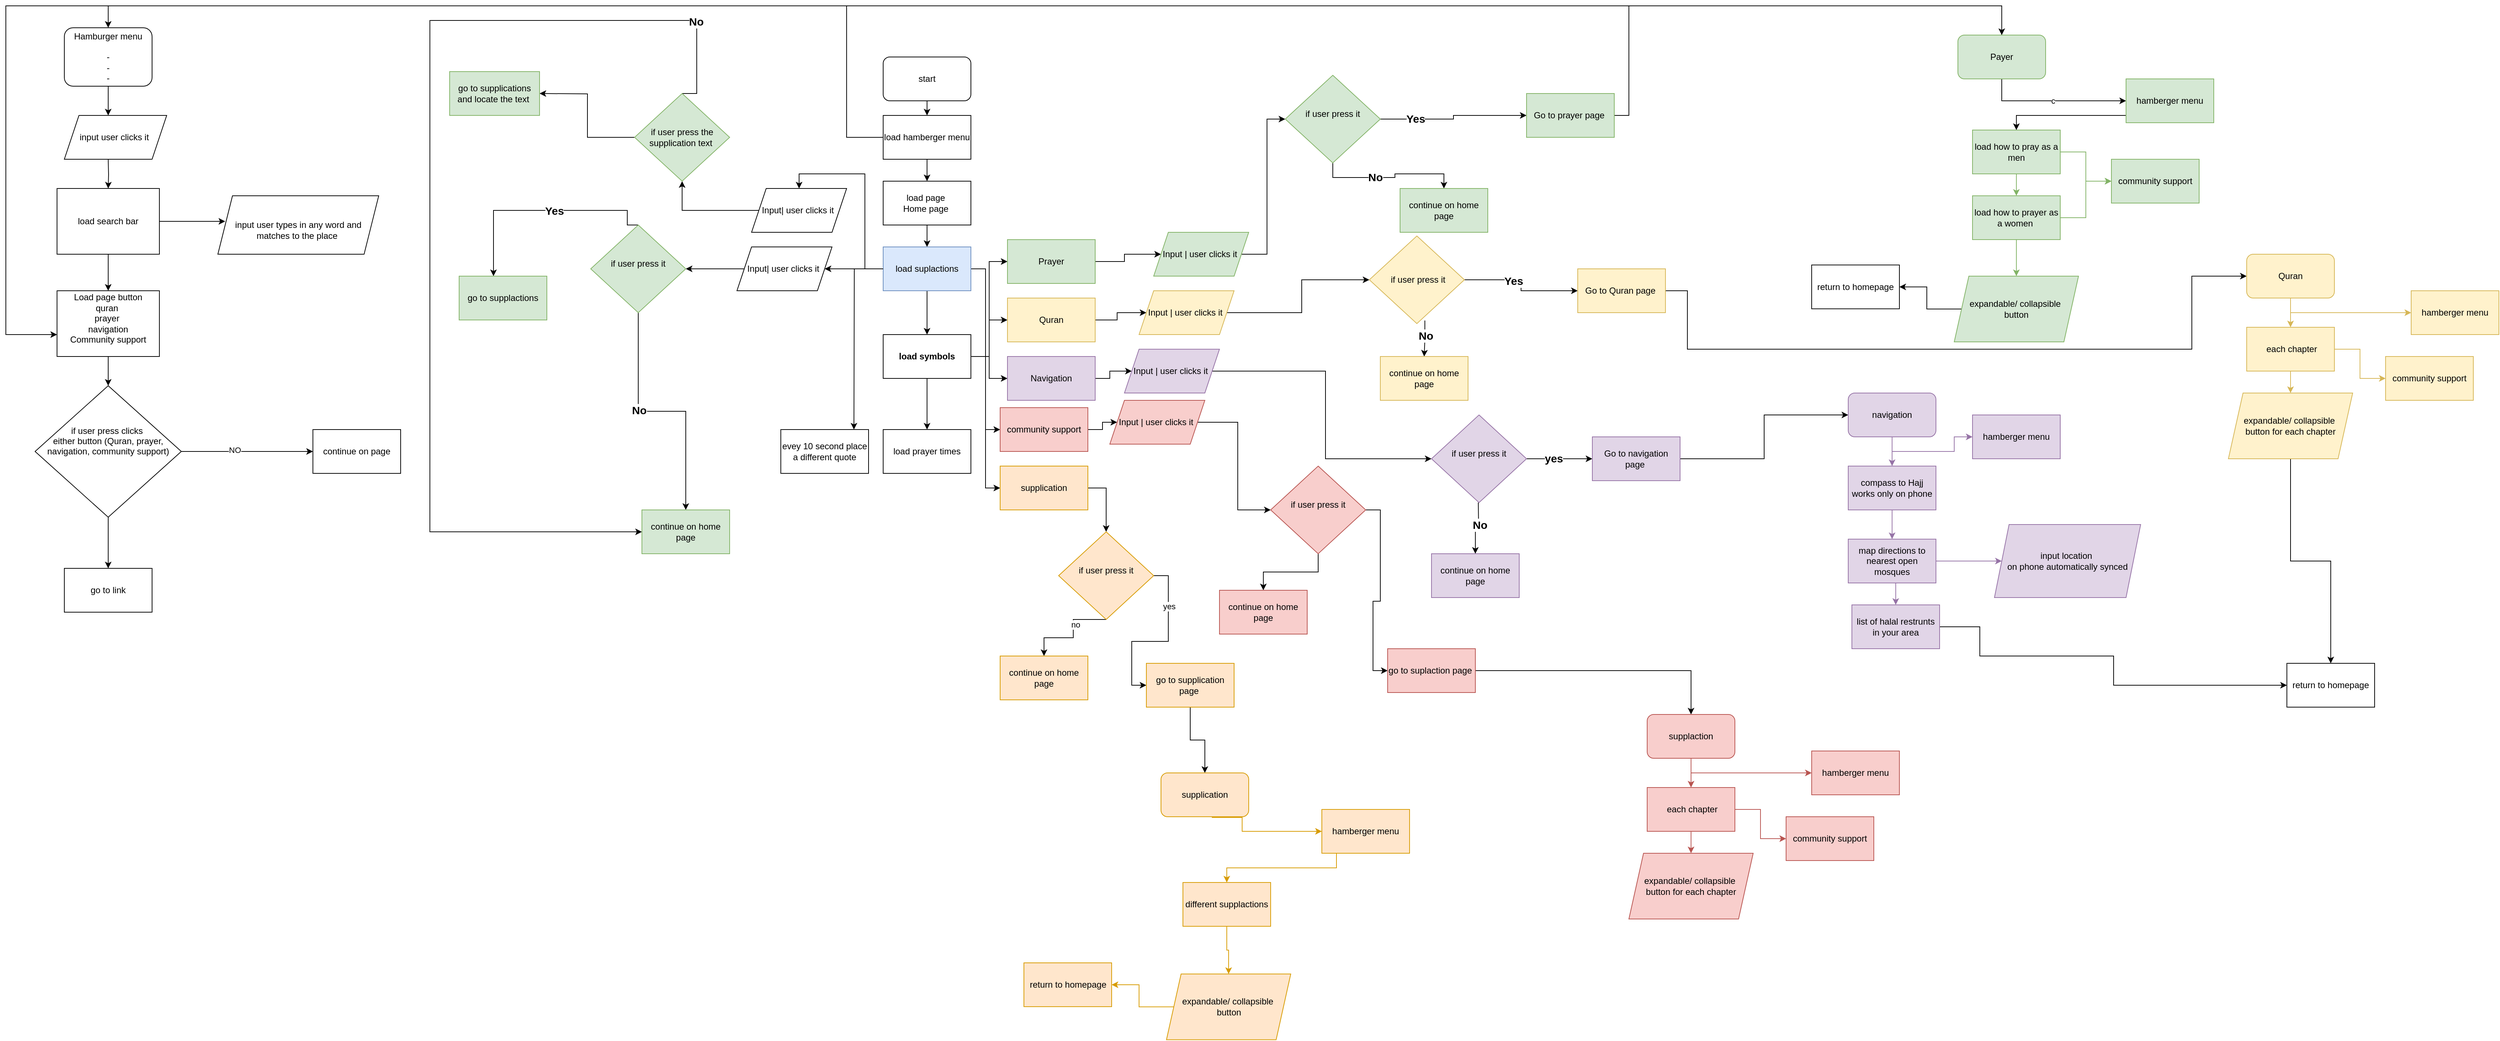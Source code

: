 <mxfile version="28.1.2">
  <diagram name="Page-1" id="A1qNJcuQF30aekI6NXvr">
    <mxGraphModel dx="3691" dy="1261" grid="1" gridSize="10" guides="1" tooltips="1" connect="1" arrows="1" fold="1" page="1" pageScale="1" pageWidth="827" pageHeight="1169" math="0" shadow="0">
      <root>
        <mxCell id="0" />
        <mxCell id="1" parent="0" />
        <mxCell id="vHJ3tWWmnVuHQfl44jRE-1" style="edgeStyle=orthogonalEdgeStyle;rounded=0;orthogonalLoop=1;jettySize=auto;html=1;exitX=0.5;exitY=1;exitDx=0;exitDy=0;entryX=0.5;entryY=0;entryDx=0;entryDy=0;" edge="1" parent="1" source="vHJ3tWWmnVuHQfl44jRE-2" target="vHJ3tWWmnVuHQfl44jRE-17">
          <mxGeometry relative="1" as="geometry" />
        </mxCell>
        <mxCell id="vHJ3tWWmnVuHQfl44jRE-2" value="start" style="rounded=1;whiteSpace=wrap;html=1;" vertex="1" parent="1">
          <mxGeometry x="120" y="120" width="120" height="60" as="geometry" />
        </mxCell>
        <mxCell id="vHJ3tWWmnVuHQfl44jRE-3" style="edgeStyle=orthogonalEdgeStyle;rounded=0;orthogonalLoop=1;jettySize=auto;html=1;exitX=0.5;exitY=1;exitDx=0;exitDy=0;" edge="1" parent="1" source="vHJ3tWWmnVuHQfl44jRE-4" target="vHJ3tWWmnVuHQfl44jRE-7">
          <mxGeometry relative="1" as="geometry">
            <mxPoint x="180" y="410" as="targetPoint" />
          </mxGeometry>
        </mxCell>
        <mxCell id="vHJ3tWWmnVuHQfl44jRE-4" value="load page&amp;nbsp;&lt;div&gt;Home page&amp;nbsp;&lt;/div&gt;" style="rounded=0;whiteSpace=wrap;html=1;" vertex="1" parent="1">
          <mxGeometry x="120" y="290" width="120" height="60" as="geometry" />
        </mxCell>
        <mxCell id="vHJ3tWWmnVuHQfl44jRE-5" style="edgeStyle=orthogonalEdgeStyle;rounded=0;orthogonalLoop=1;jettySize=auto;html=1;exitX=0.5;exitY=1;exitDx=0;exitDy=0;entryX=0.5;entryY=0;entryDx=0;entryDy=0;" edge="1" parent="1" source="vHJ3tWWmnVuHQfl44jRE-7" target="vHJ3tWWmnVuHQfl44jRE-13">
          <mxGeometry relative="1" as="geometry" />
        </mxCell>
        <mxCell id="vHJ3tWWmnVuHQfl44jRE-6" style="edgeStyle=orthogonalEdgeStyle;rounded=0;orthogonalLoop=1;jettySize=auto;html=1;exitX=0;exitY=0.5;exitDx=0;exitDy=0;entryX=0.5;entryY=0;entryDx=0;entryDy=0;" edge="1" parent="1" source="vHJ3tWWmnVuHQfl44jRE-7" target="vHJ3tWWmnVuHQfl44jRE-71">
          <mxGeometry relative="1" as="geometry" />
        </mxCell>
        <mxCell id="vHJ3tWWmnVuHQfl44jRE-158" style="edgeStyle=orthogonalEdgeStyle;rounded=0;orthogonalLoop=1;jettySize=auto;html=1;exitX=1;exitY=0.5;exitDx=0;exitDy=0;entryX=0;entryY=0.5;entryDx=0;entryDy=0;" edge="1" parent="1" source="vHJ3tWWmnVuHQfl44jRE-7" target="vHJ3tWWmnVuHQfl44jRE-126">
          <mxGeometry relative="1" as="geometry" />
        </mxCell>
        <mxCell id="vHJ3tWWmnVuHQfl44jRE-159" style="edgeStyle=orthogonalEdgeStyle;rounded=0;orthogonalLoop=1;jettySize=auto;html=1;exitX=0;exitY=0.5;exitDx=0;exitDy=0;" edge="1" parent="1" source="vHJ3tWWmnVuHQfl44jRE-7">
          <mxGeometry relative="1" as="geometry">
            <mxPoint x="80" y="630.0" as="targetPoint" />
          </mxGeometry>
        </mxCell>
        <mxCell id="vHJ3tWWmnVuHQfl44jRE-7" value="load suplactions" style="rounded=0;whiteSpace=wrap;html=1;fillColor=#dae8fc;strokeColor=#6c8ebf;" vertex="1" parent="1">
          <mxGeometry x="120" y="380" width="120" height="60" as="geometry" />
        </mxCell>
        <mxCell id="vHJ3tWWmnVuHQfl44jRE-8" style="edgeStyle=orthogonalEdgeStyle;rounded=0;orthogonalLoop=1;jettySize=auto;html=1;exitX=0.5;exitY=1;exitDx=0;exitDy=0;" edge="1" parent="1" source="vHJ3tWWmnVuHQfl44jRE-13" target="vHJ3tWWmnVuHQfl44jRE-14">
          <mxGeometry relative="1" as="geometry" />
        </mxCell>
        <mxCell id="vHJ3tWWmnVuHQfl44jRE-9" style="edgeStyle=orthogonalEdgeStyle;rounded=0;orthogonalLoop=1;jettySize=auto;html=1;exitX=1;exitY=0.5;exitDx=0;exitDy=0;entryX=0;entryY=0.5;entryDx=0;entryDy=0;" edge="1" parent="1" source="vHJ3tWWmnVuHQfl44jRE-13" target="vHJ3tWWmnVuHQfl44jRE-19">
          <mxGeometry relative="1" as="geometry" />
        </mxCell>
        <mxCell id="vHJ3tWWmnVuHQfl44jRE-10" style="edgeStyle=orthogonalEdgeStyle;rounded=0;orthogonalLoop=1;jettySize=auto;html=1;exitX=1;exitY=0.5;exitDx=0;exitDy=0;entryX=0;entryY=0.5;entryDx=0;entryDy=0;" edge="1" parent="1" source="vHJ3tWWmnVuHQfl44jRE-13" target="vHJ3tWWmnVuHQfl44jRE-21">
          <mxGeometry relative="1" as="geometry" />
        </mxCell>
        <mxCell id="vHJ3tWWmnVuHQfl44jRE-11" style="edgeStyle=orthogonalEdgeStyle;rounded=0;orthogonalLoop=1;jettySize=auto;html=1;exitX=1;exitY=0.5;exitDx=0;exitDy=0;" edge="1" parent="1" source="vHJ3tWWmnVuHQfl44jRE-13" target="vHJ3tWWmnVuHQfl44jRE-23">
          <mxGeometry relative="1" as="geometry" />
        </mxCell>
        <mxCell id="vHJ3tWWmnVuHQfl44jRE-12" style="edgeStyle=orthogonalEdgeStyle;rounded=0;orthogonalLoop=1;jettySize=auto;html=1;exitX=1;exitY=0.5;exitDx=0;exitDy=0;entryX=0;entryY=0.5;entryDx=0;entryDy=0;" edge="1" parent="1" source="vHJ3tWWmnVuHQfl44jRE-13" target="vHJ3tWWmnVuHQfl44jRE-25">
          <mxGeometry relative="1" as="geometry" />
        </mxCell>
        <mxCell id="vHJ3tWWmnVuHQfl44jRE-13" value="load symbols" style="rounded=0;whiteSpace=wrap;html=1;fontStyle=1" vertex="1" parent="1">
          <mxGeometry x="120" y="500" width="120" height="60" as="geometry" />
        </mxCell>
        <mxCell id="vHJ3tWWmnVuHQfl44jRE-14" value="load prayer times" style="rounded=0;whiteSpace=wrap;html=1;" vertex="1" parent="1">
          <mxGeometry x="120" y="630" width="120" height="60" as="geometry" />
        </mxCell>
        <mxCell id="vHJ3tWWmnVuHQfl44jRE-15" style="edgeStyle=orthogonalEdgeStyle;rounded=0;orthogonalLoop=1;jettySize=auto;html=1;exitX=0.5;exitY=1;exitDx=0;exitDy=0;entryX=0.5;entryY=0;entryDx=0;entryDy=0;" edge="1" parent="1" source="vHJ3tWWmnVuHQfl44jRE-17" target="vHJ3tWWmnVuHQfl44jRE-4">
          <mxGeometry relative="1" as="geometry" />
        </mxCell>
        <mxCell id="vHJ3tWWmnVuHQfl44jRE-16" style="edgeStyle=orthogonalEdgeStyle;rounded=0;orthogonalLoop=1;jettySize=auto;html=1;exitX=0;exitY=0.5;exitDx=0;exitDy=0;entryX=0.5;entryY=0;entryDx=0;entryDy=0;" edge="1" parent="1" source="vHJ3tWWmnVuHQfl44jRE-17" target="vHJ3tWWmnVuHQfl44jRE-86">
          <mxGeometry relative="1" as="geometry">
            <Array as="points">
              <mxPoint x="70" y="230" />
              <mxPoint x="70" y="50" />
              <mxPoint x="-940" y="50" />
            </Array>
          </mxGeometry>
        </mxCell>
        <mxCell id="vHJ3tWWmnVuHQfl44jRE-17" value="load hamberger menu" style="rounded=0;whiteSpace=wrap;html=1;" vertex="1" parent="1">
          <mxGeometry x="120" y="200" width="120" height="60" as="geometry" />
        </mxCell>
        <mxCell id="vHJ3tWWmnVuHQfl44jRE-18" style="edgeStyle=orthogonalEdgeStyle;rounded=0;orthogonalLoop=1;jettySize=auto;html=1;exitX=1;exitY=0.5;exitDx=0;exitDy=0;entryX=0;entryY=0.5;entryDx=0;entryDy=0;" edge="1" parent="1" source="vHJ3tWWmnVuHQfl44jRE-19" target="vHJ3tWWmnVuHQfl44jRE-27">
          <mxGeometry relative="1" as="geometry" />
        </mxCell>
        <mxCell id="vHJ3tWWmnVuHQfl44jRE-19" value="Prayer" style="rounded=0;whiteSpace=wrap;html=1;fillColor=#d5e8d4;strokeColor=#82b366;" vertex="1" parent="1">
          <mxGeometry x="290" y="370" width="120" height="60" as="geometry" />
        </mxCell>
        <mxCell id="vHJ3tWWmnVuHQfl44jRE-20" style="edgeStyle=orthogonalEdgeStyle;rounded=0;orthogonalLoop=1;jettySize=auto;html=1;exitX=1;exitY=0.5;exitDx=0;exitDy=0;" edge="1" parent="1" source="vHJ3tWWmnVuHQfl44jRE-21" target="vHJ3tWWmnVuHQfl44jRE-29">
          <mxGeometry relative="1" as="geometry" />
        </mxCell>
        <mxCell id="vHJ3tWWmnVuHQfl44jRE-21" value="Quran" style="rounded=0;whiteSpace=wrap;html=1;fillColor=#fff2cc;strokeColor=#d6b656;" vertex="1" parent="1">
          <mxGeometry x="290" y="450" width="120" height="60" as="geometry" />
        </mxCell>
        <mxCell id="vHJ3tWWmnVuHQfl44jRE-22" style="edgeStyle=orthogonalEdgeStyle;rounded=0;orthogonalLoop=1;jettySize=auto;html=1;exitX=1;exitY=0.5;exitDx=0;exitDy=0;entryX=0;entryY=0.5;entryDx=0;entryDy=0;" edge="1" parent="1" source="vHJ3tWWmnVuHQfl44jRE-23" target="vHJ3tWWmnVuHQfl44jRE-31">
          <mxGeometry relative="1" as="geometry" />
        </mxCell>
        <mxCell id="vHJ3tWWmnVuHQfl44jRE-23" value="Navigation" style="rounded=0;whiteSpace=wrap;html=1;fillColor=#e1d5e7;strokeColor=#9673a6;" vertex="1" parent="1">
          <mxGeometry x="290" y="530" width="120" height="60" as="geometry" />
        </mxCell>
        <mxCell id="vHJ3tWWmnVuHQfl44jRE-24" style="edgeStyle=orthogonalEdgeStyle;rounded=0;orthogonalLoop=1;jettySize=auto;html=1;exitX=1;exitY=0.5;exitDx=0;exitDy=0;entryX=0;entryY=0.5;entryDx=0;entryDy=0;" edge="1" parent="1" source="vHJ3tWWmnVuHQfl44jRE-25" target="vHJ3tWWmnVuHQfl44jRE-33">
          <mxGeometry relative="1" as="geometry">
            <mxPoint x="485" y="620" as="targetPoint" />
          </mxGeometry>
        </mxCell>
        <mxCell id="vHJ3tWWmnVuHQfl44jRE-25" value="community support" style="rounded=0;whiteSpace=wrap;html=1;fillColor=#f8cecc;strokeColor=#b85450;" vertex="1" parent="1">
          <mxGeometry x="280" y="600" width="120" height="60" as="geometry" />
        </mxCell>
        <mxCell id="vHJ3tWWmnVuHQfl44jRE-26" style="edgeStyle=orthogonalEdgeStyle;rounded=0;orthogonalLoop=1;jettySize=auto;html=1;exitX=1;exitY=0.5;exitDx=0;exitDy=0;entryX=0;entryY=0.5;entryDx=0;entryDy=0;" edge="1" parent="1" source="vHJ3tWWmnVuHQfl44jRE-27" target="vHJ3tWWmnVuHQfl44jRE-41">
          <mxGeometry relative="1" as="geometry">
            <mxPoint x="827" y="260" as="targetPoint" />
          </mxGeometry>
        </mxCell>
        <mxCell id="vHJ3tWWmnVuHQfl44jRE-27" value="Input | user clicks it&amp;nbsp;" style="shape=parallelogram;perimeter=parallelogramPerimeter;whiteSpace=wrap;html=1;fixedSize=1;fillColor=#d5e8d4;strokeColor=#82b366;" vertex="1" parent="1">
          <mxGeometry x="490" y="360" width="130" height="60" as="geometry" />
        </mxCell>
        <mxCell id="vHJ3tWWmnVuHQfl44jRE-28" style="edgeStyle=orthogonalEdgeStyle;rounded=0;orthogonalLoop=1;jettySize=auto;html=1;exitX=1;exitY=0.5;exitDx=0;exitDy=0;entryX=0;entryY=0.5;entryDx=0;entryDy=0;" edge="1" parent="1" source="vHJ3tWWmnVuHQfl44jRE-29" target="vHJ3tWWmnVuHQfl44jRE-44">
          <mxGeometry relative="1" as="geometry">
            <mxPoint x="970" y="450" as="targetPoint" />
          </mxGeometry>
        </mxCell>
        <mxCell id="vHJ3tWWmnVuHQfl44jRE-29" value="Input |&amp;nbsp;user clicks it&amp;nbsp;" style="shape=parallelogram;perimeter=parallelogramPerimeter;whiteSpace=wrap;html=1;fixedSize=1;fillColor=#fff2cc;strokeColor=#d6b656;" vertex="1" parent="1">
          <mxGeometry x="470" y="440" width="130" height="60" as="geometry" />
        </mxCell>
        <mxCell id="vHJ3tWWmnVuHQfl44jRE-30" style="edgeStyle=orthogonalEdgeStyle;rounded=0;orthogonalLoop=1;jettySize=auto;html=1;exitX=1;exitY=0.5;exitDx=0;exitDy=0;entryX=0;entryY=0.5;entryDx=0;entryDy=0;" edge="1" parent="1" source="vHJ3tWWmnVuHQfl44jRE-31" target="vHJ3tWWmnVuHQfl44jRE-47">
          <mxGeometry relative="1" as="geometry">
            <mxPoint x="800" y="544.5" as="targetPoint" />
          </mxGeometry>
        </mxCell>
        <mxCell id="vHJ3tWWmnVuHQfl44jRE-31" value="Input |&amp;nbsp;user clicks it&amp;nbsp;" style="shape=parallelogram;perimeter=parallelogramPerimeter;whiteSpace=wrap;html=1;fixedSize=1;fillColor=#e1d5e7;strokeColor=#9673a6;" vertex="1" parent="1">
          <mxGeometry x="450" y="520" width="130" height="60" as="geometry" />
        </mxCell>
        <mxCell id="vHJ3tWWmnVuHQfl44jRE-32" style="edgeStyle=orthogonalEdgeStyle;rounded=0;orthogonalLoop=1;jettySize=auto;html=1;exitX=1;exitY=0.5;exitDx=0;exitDy=0;entryX=0;entryY=0.5;entryDx=0;entryDy=0;" edge="1" parent="1" source="vHJ3tWWmnVuHQfl44jRE-33" target="vHJ3tWWmnVuHQfl44jRE-50">
          <mxGeometry relative="1" as="geometry" />
        </mxCell>
        <mxCell id="vHJ3tWWmnVuHQfl44jRE-33" value="Input |&amp;nbsp;user clicks it&amp;nbsp;" style="shape=parallelogram;perimeter=parallelogramPerimeter;whiteSpace=wrap;html=1;fixedSize=1;fillColor=#f8cecc;strokeColor=#b85450;" vertex="1" parent="1">
          <mxGeometry x="430" y="590" width="130" height="60" as="geometry" />
        </mxCell>
        <mxCell id="vHJ3tWWmnVuHQfl44jRE-34" style="edgeStyle=orthogonalEdgeStyle;rounded=0;orthogonalLoop=1;jettySize=auto;html=1;exitX=0;exitY=0.5;exitDx=0;exitDy=0;entryX=1;entryY=0.5;entryDx=0;entryDy=0;" edge="1" parent="1" source="vHJ3tWWmnVuHQfl44jRE-36" target="vHJ3tWWmnVuHQfl44jRE-67">
          <mxGeometry relative="1" as="geometry">
            <mxPoint x="-130" y="410" as="targetPoint" />
          </mxGeometry>
        </mxCell>
        <mxCell id="vHJ3tWWmnVuHQfl44jRE-35" value="" style="edgeStyle=orthogonalEdgeStyle;rounded=0;orthogonalLoop=1;jettySize=auto;html=1;exitX=0;exitY=0.5;exitDx=0;exitDy=0;" edge="1" parent="1" source="vHJ3tWWmnVuHQfl44jRE-7" target="vHJ3tWWmnVuHQfl44jRE-36">
          <mxGeometry relative="1" as="geometry">
            <mxPoint x="-30" y="410" as="targetPoint" />
            <mxPoint x="120" y="410" as="sourcePoint" />
          </mxGeometry>
        </mxCell>
        <mxCell id="vHJ3tWWmnVuHQfl44jRE-36" value="Input| user clicks it&amp;nbsp;" style="shape=parallelogram;perimeter=parallelogramPerimeter;whiteSpace=wrap;html=1;fixedSize=1;" vertex="1" parent="1">
          <mxGeometry x="-80" y="380" width="130" height="60" as="geometry" />
        </mxCell>
        <mxCell id="vHJ3tWWmnVuHQfl44jRE-37" style="edgeStyle=orthogonalEdgeStyle;rounded=0;orthogonalLoop=1;jettySize=auto;html=1;exitX=1;exitY=0.5;exitDx=0;exitDy=0;" edge="1" parent="1" source="vHJ3tWWmnVuHQfl44jRE-41" target="vHJ3tWWmnVuHQfl44jRE-52">
          <mxGeometry relative="1" as="geometry">
            <mxPoint x="1200" y="175" as="targetPoint" />
          </mxGeometry>
        </mxCell>
        <mxCell id="vHJ3tWWmnVuHQfl44jRE-38" value="&lt;b&gt;&lt;font style=&quot;font-size: 15px;&quot;&gt;Yes&lt;/font&gt;&lt;/b&gt;" style="edgeLabel;html=1;align=center;verticalAlign=middle;resizable=0;points=[];" vertex="1" connectable="0" parent="vHJ3tWWmnVuHQfl44jRE-37">
          <mxGeometry x="-0.532" y="1" relative="1" as="geometry">
            <mxPoint as="offset" />
          </mxGeometry>
        </mxCell>
        <mxCell id="vHJ3tWWmnVuHQfl44jRE-39" style="edgeStyle=orthogonalEdgeStyle;rounded=0;orthogonalLoop=1;jettySize=auto;html=1;exitX=0.5;exitY=1;exitDx=0;exitDy=0;" edge="1" parent="1" source="vHJ3tWWmnVuHQfl44jRE-41" target="vHJ3tWWmnVuHQfl44jRE-53">
          <mxGeometry relative="1" as="geometry">
            <mxPoint x="900" y="275" as="targetPoint" />
          </mxGeometry>
        </mxCell>
        <mxCell id="vHJ3tWWmnVuHQfl44jRE-40" value="&lt;b&gt;&lt;font style=&quot;font-size: 15px;&quot;&gt;No&lt;/font&gt;&lt;/b&gt;" style="edgeLabel;html=1;align=center;verticalAlign=middle;resizable=0;points=[];" vertex="1" connectable="0" parent="vHJ3tWWmnVuHQfl44jRE-39">
          <mxGeometry x="-0.207" y="1" relative="1" as="geometry">
            <mxPoint as="offset" />
          </mxGeometry>
        </mxCell>
        <mxCell id="vHJ3tWWmnVuHQfl44jRE-41" value="&lt;div&gt;if user press it&lt;div&gt;&lt;br&gt;&lt;/div&gt;&lt;/div&gt;" style="rhombus;whiteSpace=wrap;html=1;fillColor=#d5e8d4;strokeColor=#82b366;" vertex="1" parent="1">
          <mxGeometry x="670" y="145" width="130" height="120" as="geometry" />
        </mxCell>
        <mxCell id="vHJ3tWWmnVuHQfl44jRE-42" style="edgeStyle=orthogonalEdgeStyle;rounded=0;orthogonalLoop=1;jettySize=auto;html=1;exitX=1;exitY=0.5;exitDx=0;exitDy=0;entryX=0;entryY=0.5;entryDx=0;entryDy=0;" edge="1" parent="1" source="vHJ3tWWmnVuHQfl44jRE-44" target="vHJ3tWWmnVuHQfl44jRE-54">
          <mxGeometry relative="1" as="geometry" />
        </mxCell>
        <mxCell id="vHJ3tWWmnVuHQfl44jRE-43" value="&lt;b&gt;&lt;font style=&quot;font-size: 15px;&quot;&gt;Yes&lt;/font&gt;&lt;/b&gt;" style="edgeLabel;html=1;align=center;verticalAlign=middle;resizable=0;points=[];" vertex="1" connectable="0" parent="vHJ3tWWmnVuHQfl44jRE-42">
          <mxGeometry x="-0.218" y="-1" relative="1" as="geometry">
            <mxPoint as="offset" />
          </mxGeometry>
        </mxCell>
        <mxCell id="vHJ3tWWmnVuHQfl44jRE-44" value="&lt;div&gt;&amp;nbsp;if user press it&lt;/div&gt;" style="rhombus;whiteSpace=wrap;html=1;fillColor=#fff2cc;strokeColor=#d6b656;" vertex="1" parent="1">
          <mxGeometry x="785" y="365" width="130" height="120" as="geometry" />
        </mxCell>
        <mxCell id="vHJ3tWWmnVuHQfl44jRE-45" style="edgeStyle=orthogonalEdgeStyle;rounded=0;orthogonalLoop=1;jettySize=auto;html=1;exitX=1;exitY=0.5;exitDx=0;exitDy=0;" edge="1" parent="1" source="vHJ3tWWmnVuHQfl44jRE-47" target="vHJ3tWWmnVuHQfl44jRE-59">
          <mxGeometry relative="1" as="geometry">
            <mxPoint x="1150" y="670" as="targetPoint" />
          </mxGeometry>
        </mxCell>
        <mxCell id="vHJ3tWWmnVuHQfl44jRE-46" value="&lt;font style=&quot;font-size: 15px;&quot;&gt;&lt;b&gt;yes&lt;/b&gt;&lt;/font&gt;" style="edgeLabel;html=1;align=center;verticalAlign=middle;resizable=0;points=[];" vertex="1" connectable="0" parent="vHJ3tWWmnVuHQfl44jRE-45">
          <mxGeometry x="-0.187" y="1" relative="1" as="geometry">
            <mxPoint as="offset" />
          </mxGeometry>
        </mxCell>
        <mxCell id="vHJ3tWWmnVuHQfl44jRE-47" value="if user press it&lt;div&gt;&lt;br&gt;&lt;/div&gt;" style="rhombus;whiteSpace=wrap;html=1;fillColor=#e1d5e7;strokeColor=#9673a6;" vertex="1" parent="1">
          <mxGeometry x="870" y="610" width="130" height="120" as="geometry" />
        </mxCell>
        <mxCell id="vHJ3tWWmnVuHQfl44jRE-48" style="edgeStyle=orthogonalEdgeStyle;rounded=0;orthogonalLoop=1;jettySize=auto;html=1;exitX=0.5;exitY=1;exitDx=0;exitDy=0;entryX=0.5;entryY=0;entryDx=0;entryDy=0;" edge="1" parent="1" source="vHJ3tWWmnVuHQfl44jRE-50" target="vHJ3tWWmnVuHQfl44jRE-78">
          <mxGeometry relative="1" as="geometry" />
        </mxCell>
        <mxCell id="vHJ3tWWmnVuHQfl44jRE-49" style="edgeStyle=orthogonalEdgeStyle;rounded=0;orthogonalLoop=1;jettySize=auto;html=1;exitX=1;exitY=0.5;exitDx=0;exitDy=0;entryX=0;entryY=0.5;entryDx=0;entryDy=0;" edge="1" parent="1" source="vHJ3tWWmnVuHQfl44jRE-50" target="vHJ3tWWmnVuHQfl44jRE-77">
          <mxGeometry relative="1" as="geometry" />
        </mxCell>
        <mxCell id="vHJ3tWWmnVuHQfl44jRE-50" value="if user press it&lt;div&gt;&lt;br&gt;&lt;/div&gt;" style="rhombus;whiteSpace=wrap;html=1;fillColor=#f8cecc;strokeColor=#b85450;" vertex="1" parent="1">
          <mxGeometry x="650" y="680" width="130" height="120" as="geometry" />
        </mxCell>
        <mxCell id="vHJ3tWWmnVuHQfl44jRE-51" style="edgeStyle=orthogonalEdgeStyle;rounded=0;orthogonalLoop=1;jettySize=auto;html=1;exitX=1;exitY=0.5;exitDx=0;exitDy=0;entryX=0.5;entryY=0;entryDx=0;entryDy=0;" edge="1" parent="1" source="vHJ3tWWmnVuHQfl44jRE-52" target="vHJ3tWWmnVuHQfl44jRE-81">
          <mxGeometry relative="1" as="geometry">
            <Array as="points">
              <mxPoint x="1140" y="200" />
              <mxPoint x="1140" y="50" />
              <mxPoint x="1650" y="50" />
            </Array>
          </mxGeometry>
        </mxCell>
        <mxCell id="vHJ3tWWmnVuHQfl44jRE-52" value="Go to prayer page&amp;nbsp;" style="rounded=0;whiteSpace=wrap;html=1;strokeColor=#82b366;fillColor=#d5e8d4;" vertex="1" parent="1">
          <mxGeometry x="1000" y="170" width="120" height="60" as="geometry" />
        </mxCell>
        <mxCell id="vHJ3tWWmnVuHQfl44jRE-53" value="continue on home page" style="rounded=0;whiteSpace=wrap;html=1;fillColor=#d5e8d4;strokeColor=#82b366;" vertex="1" parent="1">
          <mxGeometry x="827" y="300" width="120" height="60" as="geometry" />
        </mxCell>
        <mxCell id="vHJ3tWWmnVuHQfl44jRE-134" style="edgeStyle=orthogonalEdgeStyle;rounded=0;orthogonalLoop=1;jettySize=auto;html=1;exitX=1;exitY=0.5;exitDx=0;exitDy=0;entryX=0;entryY=0.5;entryDx=0;entryDy=0;" edge="1" parent="1" source="vHJ3tWWmnVuHQfl44jRE-54" target="vHJ3tWWmnVuHQfl44jRE-116">
          <mxGeometry relative="1" as="geometry">
            <Array as="points">
              <mxPoint x="1220" y="440" />
              <mxPoint x="1220" y="520" />
              <mxPoint x="1910" y="520" />
              <mxPoint x="1910" y="420" />
            </Array>
          </mxGeometry>
        </mxCell>
        <mxCell id="vHJ3tWWmnVuHQfl44jRE-54" value="Go to Quran page&amp;nbsp;" style="rounded=0;whiteSpace=wrap;html=1;fillColor=#fff2cc;strokeColor=#d6b656;" vertex="1" parent="1">
          <mxGeometry x="1070" y="410" width="120" height="60" as="geometry" />
        </mxCell>
        <mxCell id="vHJ3tWWmnVuHQfl44jRE-55" style="edgeStyle=orthogonalEdgeStyle;rounded=0;orthogonalLoop=1;jettySize=auto;html=1;exitX=0.584;exitY=0.965;exitDx=0;exitDy=0;exitPerimeter=0;" edge="1" parent="1" source="vHJ3tWWmnVuHQfl44jRE-44" target="vHJ3tWWmnVuHQfl44jRE-57">
          <mxGeometry relative="1" as="geometry">
            <mxPoint x="1081" y="555" as="targetPoint" />
            <mxPoint x="1040" y="455" as="sourcePoint" />
          </mxGeometry>
        </mxCell>
        <mxCell id="vHJ3tWWmnVuHQfl44jRE-56" value="&lt;b&gt;&lt;font style=&quot;font-size: 15px;&quot;&gt;No&lt;/font&gt;&lt;/b&gt;" style="edgeLabel;html=1;align=center;verticalAlign=middle;resizable=0;points=[];" vertex="1" connectable="0" parent="vHJ3tWWmnVuHQfl44jRE-55">
          <mxGeometry x="-0.207" y="1" relative="1" as="geometry">
            <mxPoint as="offset" />
          </mxGeometry>
        </mxCell>
        <mxCell id="vHJ3tWWmnVuHQfl44jRE-57" value="continue on home page" style="rounded=0;whiteSpace=wrap;html=1;fillColor=#fff2cc;strokeColor=#d6b656;" vertex="1" parent="1">
          <mxGeometry x="800" y="530" width="120" height="60" as="geometry" />
        </mxCell>
        <mxCell id="vHJ3tWWmnVuHQfl44jRE-58" style="edgeStyle=orthogonalEdgeStyle;rounded=0;orthogonalLoop=1;jettySize=auto;html=1;exitX=1;exitY=0.5;exitDx=0;exitDy=0;entryX=0;entryY=0.5;entryDx=0;entryDy=0;" edge="1" parent="1" source="vHJ3tWWmnVuHQfl44jRE-59" target="vHJ3tWWmnVuHQfl44jRE-107">
          <mxGeometry relative="1" as="geometry" />
        </mxCell>
        <mxCell id="vHJ3tWWmnVuHQfl44jRE-59" value="Go to navigation page&amp;nbsp;" style="rounded=0;whiteSpace=wrap;html=1;fillColor=#e1d5e7;strokeColor=#9673a6;" vertex="1" parent="1">
          <mxGeometry x="1090" y="640" width="120" height="60" as="geometry" />
        </mxCell>
        <mxCell id="vHJ3tWWmnVuHQfl44jRE-60" style="edgeStyle=orthogonalEdgeStyle;rounded=0;orthogonalLoop=1;jettySize=auto;html=1;" edge="1" parent="1" target="vHJ3tWWmnVuHQfl44jRE-62">
          <mxGeometry relative="1" as="geometry">
            <mxPoint x="975" y="830" as="targetPoint" />
            <mxPoint x="934" y="730" as="sourcePoint" />
          </mxGeometry>
        </mxCell>
        <mxCell id="vHJ3tWWmnVuHQfl44jRE-61" value="&lt;b&gt;&lt;font style=&quot;font-size: 15px;&quot;&gt;No&lt;/font&gt;&lt;/b&gt;" style="edgeLabel;html=1;align=center;verticalAlign=middle;resizable=0;points=[];" vertex="1" connectable="0" parent="vHJ3tWWmnVuHQfl44jRE-60">
          <mxGeometry x="-0.207" y="1" relative="1" as="geometry">
            <mxPoint as="offset" />
          </mxGeometry>
        </mxCell>
        <mxCell id="vHJ3tWWmnVuHQfl44jRE-62" value="continue on home page" style="rounded=0;whiteSpace=wrap;html=1;fillColor=#e1d5e7;strokeColor=#9673a6;" vertex="1" parent="1">
          <mxGeometry x="870" y="800" width="120" height="60" as="geometry" />
        </mxCell>
        <mxCell id="vHJ3tWWmnVuHQfl44jRE-63" style="edgeStyle=orthogonalEdgeStyle;rounded=0;orthogonalLoop=1;jettySize=auto;html=1;exitX=0.5;exitY=0;exitDx=0;exitDy=0;" edge="1" parent="1" source="vHJ3tWWmnVuHQfl44jRE-67" target="vHJ3tWWmnVuHQfl44jRE-68">
          <mxGeometry relative="1" as="geometry">
            <mxPoint x="-170" y="225" as="targetPoint" />
            <Array as="points">
              <mxPoint x="-230" y="350" />
              <mxPoint x="-230" y="330" />
              <mxPoint x="-413" y="330" />
            </Array>
          </mxGeometry>
        </mxCell>
        <mxCell id="vHJ3tWWmnVuHQfl44jRE-64" value="&lt;b&gt;&lt;font style=&quot;font-size: 15px;&quot;&gt;Yes&lt;/font&gt;&lt;/b&gt;" style="edgeLabel;html=1;align=center;verticalAlign=middle;resizable=0;points=[];" vertex="1" connectable="0" parent="vHJ3tWWmnVuHQfl44jRE-63">
          <mxGeometry x="-0.532" y="1" relative="1" as="geometry">
            <mxPoint x="-63" y="-1" as="offset" />
          </mxGeometry>
        </mxCell>
        <mxCell id="vHJ3tWWmnVuHQfl44jRE-65" style="edgeStyle=orthogonalEdgeStyle;rounded=0;orthogonalLoop=1;jettySize=auto;html=1;exitX=0.5;exitY=1;exitDx=0;exitDy=0;" edge="1" parent="1" source="vHJ3tWWmnVuHQfl44jRE-67" target="vHJ3tWWmnVuHQfl44jRE-69">
          <mxGeometry relative="1" as="geometry">
            <mxPoint x="-470" y="325" as="targetPoint" />
          </mxGeometry>
        </mxCell>
        <mxCell id="vHJ3tWWmnVuHQfl44jRE-66" value="&lt;b&gt;&lt;font style=&quot;font-size: 15px;&quot;&gt;No&lt;/font&gt;&lt;/b&gt;" style="edgeLabel;html=1;align=center;verticalAlign=middle;resizable=0;points=[];" vertex="1" connectable="0" parent="vHJ3tWWmnVuHQfl44jRE-65">
          <mxGeometry x="-0.207" y="1" relative="1" as="geometry">
            <mxPoint as="offset" />
          </mxGeometry>
        </mxCell>
        <mxCell id="vHJ3tWWmnVuHQfl44jRE-67" value="&lt;div&gt;if user press it&lt;div&gt;&lt;br&gt;&lt;/div&gt;&lt;/div&gt;" style="rhombus;whiteSpace=wrap;html=1;fillColor=#d5e8d4;strokeColor=#82b366;" vertex="1" parent="1">
          <mxGeometry x="-280" y="350" width="130" height="120" as="geometry" />
        </mxCell>
        <mxCell id="vHJ3tWWmnVuHQfl44jRE-68" value="go to supplactions" style="rounded=0;whiteSpace=wrap;html=1;strokeColor=#82b366;fillColor=#d5e8d4;" vertex="1" parent="1">
          <mxGeometry x="-460" y="420" width="120" height="60" as="geometry" />
        </mxCell>
        <mxCell id="vHJ3tWWmnVuHQfl44jRE-69" value="continue on home page" style="rounded=0;whiteSpace=wrap;html=1;fillColor=#d5e8d4;strokeColor=#82b366;" vertex="1" parent="1">
          <mxGeometry x="-210" y="740" width="120" height="60" as="geometry" />
        </mxCell>
        <mxCell id="vHJ3tWWmnVuHQfl44jRE-70" style="edgeStyle=orthogonalEdgeStyle;rounded=0;orthogonalLoop=1;jettySize=auto;html=1;exitX=0;exitY=0.5;exitDx=0;exitDy=0;entryX=0.5;entryY=1;entryDx=0;entryDy=0;" edge="1" parent="1" source="vHJ3tWWmnVuHQfl44jRE-71" target="vHJ3tWWmnVuHQfl44jRE-75">
          <mxGeometry relative="1" as="geometry">
            <mxPoint x="-110" y="220" as="targetPoint" />
          </mxGeometry>
        </mxCell>
        <mxCell id="vHJ3tWWmnVuHQfl44jRE-71" value="Input| user clicks it&amp;nbsp;" style="shape=parallelogram;perimeter=parallelogramPerimeter;whiteSpace=wrap;html=1;fixedSize=1;" vertex="1" parent="1">
          <mxGeometry x="-60" y="300" width="130" height="60" as="geometry" />
        </mxCell>
        <mxCell id="vHJ3tWWmnVuHQfl44jRE-72" style="edgeStyle=orthogonalEdgeStyle;rounded=0;orthogonalLoop=1;jettySize=auto;html=1;exitX=0;exitY=0.5;exitDx=0;exitDy=0;" edge="1" parent="1" source="vHJ3tWWmnVuHQfl44jRE-75">
          <mxGeometry relative="1" as="geometry">
            <mxPoint x="-350" y="170" as="targetPoint" />
          </mxGeometry>
        </mxCell>
        <mxCell id="vHJ3tWWmnVuHQfl44jRE-73" style="edgeStyle=orthogonalEdgeStyle;rounded=0;orthogonalLoop=1;jettySize=auto;html=1;exitX=0.5;exitY=0;exitDx=0;exitDy=0;entryX=0;entryY=0.5;entryDx=0;entryDy=0;" edge="1" parent="1" source="vHJ3tWWmnVuHQfl44jRE-75" target="vHJ3tWWmnVuHQfl44jRE-69">
          <mxGeometry relative="1" as="geometry">
            <Array as="points">
              <mxPoint x="-135" y="70" />
              <mxPoint x="-500" y="70" />
              <mxPoint x="-500" y="770" />
            </Array>
          </mxGeometry>
        </mxCell>
        <mxCell id="vHJ3tWWmnVuHQfl44jRE-74" value="&lt;font style=&quot;font-size: 15px;&quot;&gt;&lt;b&gt;No&lt;/b&gt;&lt;/font&gt;" style="edgeLabel;html=1;align=center;verticalAlign=middle;resizable=0;points=[];" vertex="1" connectable="0" parent="vHJ3tWWmnVuHQfl44jRE-73">
          <mxGeometry x="-0.836" y="1" relative="1" as="geometry">
            <mxPoint as="offset" />
          </mxGeometry>
        </mxCell>
        <mxCell id="vHJ3tWWmnVuHQfl44jRE-75" value="&lt;div&gt;if user press the supplication text&amp;nbsp;&lt;/div&gt;" style="rhombus;whiteSpace=wrap;html=1;fillColor=#d5e8d4;strokeColor=#82b366;" vertex="1" parent="1">
          <mxGeometry x="-220" y="170" width="130" height="120" as="geometry" />
        </mxCell>
        <mxCell id="vHJ3tWWmnVuHQfl44jRE-76" value="go to supplications and locate the text&amp;nbsp;" style="rounded=0;whiteSpace=wrap;html=1;strokeColor=#82b366;fillColor=#d5e8d4;" vertex="1" parent="1">
          <mxGeometry x="-473" y="140" width="123" height="60" as="geometry" />
        </mxCell>
        <mxCell id="vHJ3tWWmnVuHQfl44jRE-156" style="edgeStyle=orthogonalEdgeStyle;rounded=0;orthogonalLoop=1;jettySize=auto;html=1;exitX=1;exitY=0.5;exitDx=0;exitDy=0;" edge="1" parent="1" source="vHJ3tWWmnVuHQfl44jRE-77" target="vHJ3tWWmnVuHQfl44jRE-149">
          <mxGeometry relative="1" as="geometry" />
        </mxCell>
        <mxCell id="vHJ3tWWmnVuHQfl44jRE-77" value="go to suplaction page&amp;nbsp;" style="rounded=0;whiteSpace=wrap;html=1;fillColor=#f8cecc;strokeColor=#b85450;" vertex="1" parent="1">
          <mxGeometry x="810" y="930" width="120" height="60" as="geometry" />
        </mxCell>
        <mxCell id="vHJ3tWWmnVuHQfl44jRE-78" value="continue on home page" style="rounded=0;whiteSpace=wrap;html=1;fillColor=#f8cecc;strokeColor=#b85450;" vertex="1" parent="1">
          <mxGeometry x="580" y="850" width="120" height="60" as="geometry" />
        </mxCell>
        <mxCell id="vHJ3tWWmnVuHQfl44jRE-80" style="edgeStyle=orthogonalEdgeStyle;rounded=0;orthogonalLoop=1;jettySize=auto;html=1;exitX=0.5;exitY=0;exitDx=0;exitDy=0;entryX=1;entryY=0.5;entryDx=0;entryDy=0;" edge="1" parent="1" source="vHJ3tWWmnVuHQfl44jRE-81">
          <mxGeometry relative="1" as="geometry">
            <mxPoint x="1510" y="105" as="sourcePoint" />
            <mxPoint x="-1010" y="500" as="targetPoint" />
            <Array as="points">
              <mxPoint x="1650" y="50" />
              <mxPoint x="-1080" y="50" />
              <mxPoint x="-1080" y="500" />
            </Array>
          </mxGeometry>
        </mxCell>
        <mxCell id="vHJ3tWWmnVuHQfl44jRE-138" value="c" style="edgeStyle=orthogonalEdgeStyle;rounded=0;orthogonalLoop=1;jettySize=auto;html=1;exitX=0.5;exitY=1;exitDx=0;exitDy=0;entryX=0;entryY=0.5;entryDx=0;entryDy=0;" edge="1" parent="1" source="vHJ3tWWmnVuHQfl44jRE-81" target="vHJ3tWWmnVuHQfl44jRE-137">
          <mxGeometry relative="1" as="geometry" />
        </mxCell>
        <mxCell id="vHJ3tWWmnVuHQfl44jRE-81" value="Payer" style="rounded=1;whiteSpace=wrap;html=1;fillColor=#d5e8d4;strokeColor=#82b366;" vertex="1" parent="1">
          <mxGeometry x="1590" y="90" width="120" height="60" as="geometry" />
        </mxCell>
        <mxCell id="vHJ3tWWmnVuHQfl44jRE-82" style="edgeStyle=orthogonalEdgeStyle;rounded=0;orthogonalLoop=1;jettySize=auto;html=1;exitX=0.5;exitY=1;exitDx=0;exitDy=0;entryX=0.5;entryY=0;entryDx=0;entryDy=0;fillColor=#d5e8d4;strokeColor=#82b366;" edge="1" parent="1" source="vHJ3tWWmnVuHQfl44jRE-84" target="vHJ3tWWmnVuHQfl44jRE-103">
          <mxGeometry relative="1" as="geometry" />
        </mxCell>
        <mxCell id="vHJ3tWWmnVuHQfl44jRE-83" style="edgeStyle=orthogonalEdgeStyle;rounded=0;orthogonalLoop=1;jettySize=auto;html=1;exitX=1;exitY=0.5;exitDx=0;exitDy=0;entryX=0;entryY=0.5;entryDx=0;entryDy=0;fillColor=#d5e8d4;strokeColor=#82b366;" edge="1" parent="1" source="vHJ3tWWmnVuHQfl44jRE-84" target="vHJ3tWWmnVuHQfl44jRE-104">
          <mxGeometry relative="1" as="geometry" />
        </mxCell>
        <mxCell id="vHJ3tWWmnVuHQfl44jRE-84" value="load how to pray as a men" style="rounded=0;whiteSpace=wrap;html=1;fillColor=#d5e8d4;strokeColor=#82b366;" vertex="1" parent="1">
          <mxGeometry x="1610" y="220" width="120" height="60" as="geometry" />
        </mxCell>
        <mxCell id="vHJ3tWWmnVuHQfl44jRE-85" style="edgeStyle=orthogonalEdgeStyle;rounded=0;orthogonalLoop=1;jettySize=auto;html=1;exitX=0.5;exitY=1;exitDx=0;exitDy=0;" edge="1" parent="1" source="vHJ3tWWmnVuHQfl44jRE-86">
          <mxGeometry relative="1" as="geometry">
            <mxPoint x="-940" y="200" as="targetPoint" />
          </mxGeometry>
        </mxCell>
        <mxCell id="vHJ3tWWmnVuHQfl44jRE-86" value="Hamburger menu&lt;div&gt;&lt;br&gt;&lt;/div&gt;&lt;div&gt;-&lt;/div&gt;&lt;div&gt;-&lt;/div&gt;&lt;div&gt;-&lt;/div&gt;" style="rounded=1;whiteSpace=wrap;html=1;" vertex="1" parent="1">
          <mxGeometry x="-1000" y="80" width="120" height="80" as="geometry" />
        </mxCell>
        <mxCell id="vHJ3tWWmnVuHQfl44jRE-87" style="edgeStyle=orthogonalEdgeStyle;rounded=0;orthogonalLoop=1;jettySize=auto;html=1;exitX=0.5;exitY=1;exitDx=0;exitDy=0;entryX=0.5;entryY=0;entryDx=0;entryDy=0;" edge="1" parent="1" target="vHJ3tWWmnVuHQfl44jRE-96">
          <mxGeometry relative="1" as="geometry">
            <mxPoint x="-940" y="260" as="sourcePoint" />
          </mxGeometry>
        </mxCell>
        <mxCell id="vHJ3tWWmnVuHQfl44jRE-88" style="edgeStyle=orthogonalEdgeStyle;rounded=0;orthogonalLoop=1;jettySize=auto;html=1;exitX=0.5;exitY=1;exitDx=0;exitDy=0;entryX=0.5;entryY=0;entryDx=0;entryDy=0;" edge="1" parent="1" source="vHJ3tWWmnVuHQfl44jRE-89" target="vHJ3tWWmnVuHQfl44jRE-93">
          <mxGeometry relative="1" as="geometry" />
        </mxCell>
        <mxCell id="vHJ3tWWmnVuHQfl44jRE-89" value="Load page button&lt;div&gt;quran&amp;nbsp;&lt;/div&gt;&lt;div&gt;prayer&amp;nbsp;&lt;/div&gt;&lt;div&gt;navigation&lt;/div&gt;&lt;div&gt;Community support&lt;/div&gt;&lt;div&gt;&lt;br&gt;&lt;/div&gt;" style="rounded=0;whiteSpace=wrap;html=1;" vertex="1" parent="1">
          <mxGeometry x="-1010" y="440" width="140" height="90" as="geometry" />
        </mxCell>
        <mxCell id="vHJ3tWWmnVuHQfl44jRE-90" style="edgeStyle=orthogonalEdgeStyle;rounded=0;orthogonalLoop=1;jettySize=auto;html=1;exitX=1;exitY=0.5;exitDx=0;exitDy=0;entryX=0;entryY=0.5;entryDx=0;entryDy=0;" edge="1" parent="1" source="vHJ3tWWmnVuHQfl44jRE-93" target="vHJ3tWWmnVuHQfl44jRE-97">
          <mxGeometry relative="1" as="geometry">
            <mxPoint x="-670" y="670" as="targetPoint" />
          </mxGeometry>
        </mxCell>
        <mxCell id="vHJ3tWWmnVuHQfl44jRE-91" value="NO" style="edgeLabel;html=1;align=center;verticalAlign=middle;resizable=0;points=[];" vertex="1" connectable="0" parent="vHJ3tWWmnVuHQfl44jRE-90">
          <mxGeometry x="-0.191" y="2" relative="1" as="geometry">
            <mxPoint as="offset" />
          </mxGeometry>
        </mxCell>
        <mxCell id="vHJ3tWWmnVuHQfl44jRE-92" style="edgeStyle=orthogonalEdgeStyle;rounded=0;orthogonalLoop=1;jettySize=auto;html=1;exitX=0.5;exitY=1;exitDx=0;exitDy=0;entryX=0.5;entryY=0;entryDx=0;entryDy=0;" edge="1" parent="1" source="vHJ3tWWmnVuHQfl44jRE-93" target="vHJ3tWWmnVuHQfl44jRE-100">
          <mxGeometry relative="1" as="geometry" />
        </mxCell>
        <mxCell id="vHJ3tWWmnVuHQfl44jRE-93" value="&lt;div&gt;if user press clicks&amp;nbsp;&lt;/div&gt;&lt;div&gt;either button (Quran, prayer, navigation, community support)&lt;/div&gt;&lt;div&gt;&lt;br&gt;&lt;/div&gt;&lt;div&gt;&lt;br&gt;&lt;/div&gt;" style="rhombus;whiteSpace=wrap;html=1;" vertex="1" parent="1">
          <mxGeometry x="-1040" y="570" width="200" height="180" as="geometry" />
        </mxCell>
        <mxCell id="vHJ3tWWmnVuHQfl44jRE-94" style="edgeStyle=orthogonalEdgeStyle;rounded=0;orthogonalLoop=1;jettySize=auto;html=1;exitX=0.5;exitY=1;exitDx=0;exitDy=0;entryX=0.5;entryY=0;entryDx=0;entryDy=0;" edge="1" parent="1" source="vHJ3tWWmnVuHQfl44jRE-96" target="vHJ3tWWmnVuHQfl44jRE-89">
          <mxGeometry relative="1" as="geometry" />
        </mxCell>
        <mxCell id="vHJ3tWWmnVuHQfl44jRE-95" style="edgeStyle=orthogonalEdgeStyle;rounded=0;orthogonalLoop=1;jettySize=auto;html=1;exitX=1;exitY=0.5;exitDx=0;exitDy=0;" edge="1" parent="1" source="vHJ3tWWmnVuHQfl44jRE-96">
          <mxGeometry relative="1" as="geometry">
            <mxPoint x="-780" y="345" as="targetPoint" />
          </mxGeometry>
        </mxCell>
        <mxCell id="vHJ3tWWmnVuHQfl44jRE-96" value="&lt;div&gt;load search bar&lt;/div&gt;" style="rounded=0;whiteSpace=wrap;html=1;" vertex="1" parent="1">
          <mxGeometry x="-1010" y="300" width="140" height="90" as="geometry" />
        </mxCell>
        <mxCell id="vHJ3tWWmnVuHQfl44jRE-97" value="continue on page" style="rounded=0;whiteSpace=wrap;html=1;" vertex="1" parent="1">
          <mxGeometry x="-660" y="630" width="120" height="60" as="geometry" />
        </mxCell>
        <mxCell id="vHJ3tWWmnVuHQfl44jRE-98" value="&lt;span style=&quot;background-color: light-dark(#ffffff, var(--ge-dark-color, #121212));&quot;&gt;&lt;span style=&quot;color: rgb(0, 0, 0); font-family: Helvetica; font-size: 12px; font-style: normal; font-variant-ligatures: normal; font-variant-caps: normal; font-weight: 400; letter-spacing: normal; orphans: 2; text-align: center; text-indent: 0px; text-transform: none; widows: 2; word-spacing: 0px; -webkit-text-stroke-width: 0px; white-space: normal; text-decoration-thickness: initial; text-decoration-style: initial; text-decoration-color: initial; float: none; display: inline !important;&quot;&gt;input user clicks it&amp;nbsp;&lt;/span&gt;&lt;/span&gt;" style="shape=parallelogram;perimeter=parallelogramPerimeter;whiteSpace=wrap;html=1;fixedSize=1;" vertex="1" parent="1">
          <mxGeometry x="-1000" y="200" width="140" height="60" as="geometry" />
        </mxCell>
        <mxCell id="vHJ3tWWmnVuHQfl44jRE-99" value="&lt;br&gt;&lt;span style=&quot;color: rgb(0, 0, 0); font-family: Helvetica; font-size: 12px; font-style: normal; font-variant-ligatures: normal; font-variant-caps: normal; font-weight: 400; letter-spacing: normal; orphans: 2; text-align: center; text-indent: 0px; text-transform: none; widows: 2; word-spacing: 0px; -webkit-text-stroke-width: 0px; white-space: normal; text-decoration-thickness: initial; text-decoration-style: initial; text-decoration-color: initial; float: none; background-color: rgb(255, 255, 255); display: inline !important;&quot;&gt;input user types in any word and matches to the place&amp;nbsp;&lt;/span&gt;" style="shape=parallelogram;perimeter=parallelogramPerimeter;whiteSpace=wrap;html=1;fixedSize=1;" vertex="1" parent="1">
          <mxGeometry x="-790" y="310" width="220" height="80" as="geometry" />
        </mxCell>
        <mxCell id="vHJ3tWWmnVuHQfl44jRE-100" value="go to link" style="rounded=0;whiteSpace=wrap;html=1;" vertex="1" parent="1">
          <mxGeometry x="-1000" y="820" width="120" height="60" as="geometry" />
        </mxCell>
        <mxCell id="vHJ3tWWmnVuHQfl44jRE-101" style="edgeStyle=orthogonalEdgeStyle;rounded=0;orthogonalLoop=1;jettySize=auto;html=1;exitX=1;exitY=0.5;exitDx=0;exitDy=0;entryX=0;entryY=0.5;entryDx=0;entryDy=0;fillColor=#d5e8d4;strokeColor=#82b366;" edge="1" parent="1" source="vHJ3tWWmnVuHQfl44jRE-103" target="vHJ3tWWmnVuHQfl44jRE-104">
          <mxGeometry relative="1" as="geometry" />
        </mxCell>
        <mxCell id="vHJ3tWWmnVuHQfl44jRE-102" style="edgeStyle=orthogonalEdgeStyle;rounded=0;orthogonalLoop=1;jettySize=auto;html=1;exitX=0.5;exitY=1;exitDx=0;exitDy=0;entryX=0.5;entryY=0;entryDx=0;entryDy=0;fillColor=#d5e8d4;strokeColor=#82b366;" edge="1" parent="1" source="vHJ3tWWmnVuHQfl44jRE-103" target="vHJ3tWWmnVuHQfl44jRE-105">
          <mxGeometry relative="1" as="geometry" />
        </mxCell>
        <mxCell id="vHJ3tWWmnVuHQfl44jRE-103" value="load how to prayer as a women&amp;nbsp;" style="rounded=0;whiteSpace=wrap;html=1;fillColor=#d5e8d4;strokeColor=#82b366;" vertex="1" parent="1">
          <mxGeometry x="1610" y="310" width="120" height="60" as="geometry" />
        </mxCell>
        <mxCell id="vHJ3tWWmnVuHQfl44jRE-104" value="community support" style="rounded=0;whiteSpace=wrap;html=1;fillColor=#d5e8d4;strokeColor=#82b366;" vertex="1" parent="1">
          <mxGeometry x="1800" y="260" width="120" height="60" as="geometry" />
        </mxCell>
        <mxCell id="vHJ3tWWmnVuHQfl44jRE-135" style="edgeStyle=orthogonalEdgeStyle;rounded=0;orthogonalLoop=1;jettySize=auto;html=1;exitX=0;exitY=0.5;exitDx=0;exitDy=0;entryX=1;entryY=0.5;entryDx=0;entryDy=0;" edge="1" parent="1" source="vHJ3tWWmnVuHQfl44jRE-105" target="vHJ3tWWmnVuHQfl44jRE-136">
          <mxGeometry relative="1" as="geometry">
            <mxPoint x="1530" y="464.714" as="targetPoint" />
          </mxGeometry>
        </mxCell>
        <mxCell id="vHJ3tWWmnVuHQfl44jRE-105" value="expandable/ collapsible&amp;nbsp;&lt;div&gt;button&lt;/div&gt;" style="shape=parallelogram;perimeter=parallelogramPerimeter;whiteSpace=wrap;html=1;fixedSize=1;fillColor=#d5e8d4;strokeColor=#82b366;" vertex="1" parent="1">
          <mxGeometry x="1585" y="420" width="170" height="90" as="geometry" />
        </mxCell>
        <mxCell id="vHJ3tWWmnVuHQfl44jRE-106" style="edgeStyle=orthogonalEdgeStyle;rounded=0;orthogonalLoop=1;jettySize=auto;html=1;exitX=0.5;exitY=1;exitDx=0;exitDy=0;entryX=0.5;entryY=0;entryDx=0;entryDy=0;fillColor=#e1d5e7;strokeColor=#9673a6;" edge="1" parent="1" source="vHJ3tWWmnVuHQfl44jRE-107" target="vHJ3tWWmnVuHQfl44jRE-109">
          <mxGeometry relative="1" as="geometry" />
        </mxCell>
        <mxCell id="vHJ3tWWmnVuHQfl44jRE-143" style="edgeStyle=orthogonalEdgeStyle;rounded=0;orthogonalLoop=1;jettySize=auto;html=1;exitX=0.5;exitY=1;exitDx=0;exitDy=0;fillColor=#e1d5e7;strokeColor=#9673a6;" edge="1" parent="1" source="vHJ3tWWmnVuHQfl44jRE-107" target="vHJ3tWWmnVuHQfl44jRE-142">
          <mxGeometry relative="1" as="geometry" />
        </mxCell>
        <mxCell id="vHJ3tWWmnVuHQfl44jRE-107" value="navigation" style="rounded=1;whiteSpace=wrap;html=1;fillColor=#e1d5e7;strokeColor=#9673a6;" vertex="1" parent="1">
          <mxGeometry x="1440" y="580" width="120" height="60" as="geometry" />
        </mxCell>
        <mxCell id="vHJ3tWWmnVuHQfl44jRE-108" style="edgeStyle=orthogonalEdgeStyle;rounded=0;orthogonalLoop=1;jettySize=auto;html=1;exitX=0.5;exitY=1;exitDx=0;exitDy=0;entryX=0.5;entryY=0;entryDx=0;entryDy=0;fillColor=#e1d5e7;strokeColor=#9673a6;" edge="1" parent="1" source="vHJ3tWWmnVuHQfl44jRE-109" target="vHJ3tWWmnVuHQfl44jRE-112">
          <mxGeometry relative="1" as="geometry" />
        </mxCell>
        <mxCell id="vHJ3tWWmnVuHQfl44jRE-109" value="compass to Hajj&lt;div&gt;works only on phone&lt;/div&gt;" style="rounded=0;whiteSpace=wrap;html=1;fillColor=#e1d5e7;strokeColor=#9673a6;" vertex="1" parent="1">
          <mxGeometry x="1440" y="680" width="120" height="60" as="geometry" />
        </mxCell>
        <mxCell id="vHJ3tWWmnVuHQfl44jRE-110" style="edgeStyle=orthogonalEdgeStyle;rounded=0;orthogonalLoop=1;jettySize=auto;html=1;exitX=1;exitY=0.5;exitDx=0;exitDy=0;fillColor=#e1d5e7;strokeColor=#9673a6;" edge="1" parent="1" source="vHJ3tWWmnVuHQfl44jRE-112" target="vHJ3tWWmnVuHQfl44jRE-113">
          <mxGeometry relative="1" as="geometry" />
        </mxCell>
        <mxCell id="vHJ3tWWmnVuHQfl44jRE-111" style="edgeStyle=orthogonalEdgeStyle;rounded=0;orthogonalLoop=1;jettySize=auto;html=1;exitX=0.5;exitY=1;exitDx=0;exitDy=0;entryX=0.5;entryY=0;entryDx=0;entryDy=0;fillColor=#e1d5e7;strokeColor=#9673a6;" edge="1" parent="1" source="vHJ3tWWmnVuHQfl44jRE-112" target="vHJ3tWWmnVuHQfl44jRE-114">
          <mxGeometry relative="1" as="geometry" />
        </mxCell>
        <mxCell id="vHJ3tWWmnVuHQfl44jRE-112" value="map directions to nearest open mosques" style="rounded=0;whiteSpace=wrap;html=1;fillColor=#e1d5e7;strokeColor=#9673a6;" vertex="1" parent="1">
          <mxGeometry x="1440" y="780" width="120" height="60" as="geometry" />
        </mxCell>
        <mxCell id="vHJ3tWWmnVuHQfl44jRE-113" value="input location&amp;nbsp;&lt;div&gt;on phone automatically synced&lt;/div&gt;" style="shape=parallelogram;perimeter=parallelogramPerimeter;whiteSpace=wrap;html=1;fixedSize=1;fillColor=#e1d5e7;strokeColor=#9673a6;" vertex="1" parent="1">
          <mxGeometry x="1640" y="760" width="200" height="100" as="geometry" />
        </mxCell>
        <mxCell id="vHJ3tWWmnVuHQfl44jRE-145" style="edgeStyle=orthogonalEdgeStyle;rounded=0;orthogonalLoop=1;jettySize=auto;html=1;exitX=1;exitY=0.5;exitDx=0;exitDy=0;entryX=0;entryY=0.5;entryDx=0;entryDy=0;" edge="1" parent="1" source="vHJ3tWWmnVuHQfl44jRE-114" target="vHJ3tWWmnVuHQfl44jRE-144">
          <mxGeometry relative="1" as="geometry">
            <Array as="points">
              <mxPoint x="1620" y="900" />
              <mxPoint x="1620" y="940" />
              <mxPoint x="1803" y="940" />
              <mxPoint x="1803" y="980" />
            </Array>
          </mxGeometry>
        </mxCell>
        <mxCell id="vHJ3tWWmnVuHQfl44jRE-114" value="list of halal restrunts in your area" style="rounded=0;whiteSpace=wrap;html=1;fillColor=#e1d5e7;strokeColor=#9673a6;" vertex="1" parent="1">
          <mxGeometry x="1445" y="870" width="120" height="60" as="geometry" />
        </mxCell>
        <mxCell id="vHJ3tWWmnVuHQfl44jRE-115" style="edgeStyle=orthogonalEdgeStyle;rounded=0;orthogonalLoop=1;jettySize=auto;html=1;exitX=0.5;exitY=1;exitDx=0;exitDy=0;entryX=0.5;entryY=0;entryDx=0;entryDy=0;fillColor=#fff2cc;strokeColor=#d6b656;" edge="1" parent="1" source="vHJ3tWWmnVuHQfl44jRE-116" target="vHJ3tWWmnVuHQfl44jRE-119">
          <mxGeometry relative="1" as="geometry" />
        </mxCell>
        <mxCell id="vHJ3tWWmnVuHQfl44jRE-141" style="edgeStyle=orthogonalEdgeStyle;rounded=0;orthogonalLoop=1;jettySize=auto;html=1;exitX=0.5;exitY=1;exitDx=0;exitDy=0;entryX=0;entryY=0.5;entryDx=0;entryDy=0;fillColor=#fff2cc;strokeColor=#d6b656;" edge="1" parent="1" source="vHJ3tWWmnVuHQfl44jRE-116" target="vHJ3tWWmnVuHQfl44jRE-140">
          <mxGeometry relative="1" as="geometry" />
        </mxCell>
        <mxCell id="vHJ3tWWmnVuHQfl44jRE-116" value="Quran" style="rounded=1;whiteSpace=wrap;html=1;fillColor=#fff2cc;strokeColor=#d6b656;" vertex="1" parent="1">
          <mxGeometry x="1985" y="390" width="120" height="60" as="geometry" />
        </mxCell>
        <mxCell id="vHJ3tWWmnVuHQfl44jRE-117" style="edgeStyle=orthogonalEdgeStyle;rounded=0;orthogonalLoop=1;jettySize=auto;html=1;exitX=0.5;exitY=1;exitDx=0;exitDy=0;entryX=0.5;entryY=0;entryDx=0;entryDy=0;fillColor=#fff2cc;strokeColor=#d6b656;" edge="1" parent="1" source="vHJ3tWWmnVuHQfl44jRE-119">
          <mxGeometry relative="1" as="geometry">
            <mxPoint x="2045" y="580" as="targetPoint" />
          </mxGeometry>
        </mxCell>
        <mxCell id="vHJ3tWWmnVuHQfl44jRE-118" style="edgeStyle=orthogonalEdgeStyle;rounded=0;orthogonalLoop=1;jettySize=auto;html=1;exitX=1;exitY=0.5;exitDx=0;exitDy=0;entryX=0;entryY=0.5;entryDx=0;entryDy=0;fillColor=#fff2cc;strokeColor=#d6b656;" edge="1" parent="1" source="vHJ3tWWmnVuHQfl44jRE-119" target="vHJ3tWWmnVuHQfl44jRE-123">
          <mxGeometry relative="1" as="geometry" />
        </mxCell>
        <mxCell id="vHJ3tWWmnVuHQfl44jRE-119" value="&amp;nbsp;each chapter" style="rounded=0;whiteSpace=wrap;html=1;fillColor=#fff2cc;strokeColor=#d6b656;" vertex="1" parent="1">
          <mxGeometry x="1985" y="490" width="120" height="60" as="geometry" />
        </mxCell>
        <mxCell id="vHJ3tWWmnVuHQfl44jRE-123" value="community support" style="rounded=0;whiteSpace=wrap;html=1;fillColor=#fff2cc;strokeColor=#d6b656;" vertex="1" parent="1">
          <mxGeometry x="2175" y="530" width="120" height="60" as="geometry" />
        </mxCell>
        <mxCell id="vHJ3tWWmnVuHQfl44jRE-146" style="edgeStyle=orthogonalEdgeStyle;rounded=0;orthogonalLoop=1;jettySize=auto;html=1;exitX=0.5;exitY=1;exitDx=0;exitDy=0;entryX=0.5;entryY=0;entryDx=0;entryDy=0;" edge="1" parent="1" source="vHJ3tWWmnVuHQfl44jRE-124" target="vHJ3tWWmnVuHQfl44jRE-144">
          <mxGeometry relative="1" as="geometry" />
        </mxCell>
        <mxCell id="vHJ3tWWmnVuHQfl44jRE-124" value="expandable/ collapsible&amp;nbsp;&lt;div&gt;button for each chapter&lt;/div&gt;" style="shape=parallelogram;perimeter=parallelogramPerimeter;whiteSpace=wrap;html=1;fixedSize=1;fillColor=#fff2cc;strokeColor=#d6b656;" vertex="1" parent="1">
          <mxGeometry x="1960" y="580" width="170" height="90" as="geometry" />
        </mxCell>
        <mxCell id="vHJ3tWWmnVuHQfl44jRE-125" style="edgeStyle=orthogonalEdgeStyle;rounded=0;orthogonalLoop=1;jettySize=auto;html=1;exitX=1;exitY=0.5;exitDx=0;exitDy=0;entryX=0.5;entryY=0;entryDx=0;entryDy=0;" edge="1" parent="1" source="vHJ3tWWmnVuHQfl44jRE-126" target="vHJ3tWWmnVuHQfl44jRE-131">
          <mxGeometry relative="1" as="geometry" />
        </mxCell>
        <mxCell id="vHJ3tWWmnVuHQfl44jRE-126" value="supplication" style="rounded=0;whiteSpace=wrap;html=1;fillColor=#ffe6cc;strokeColor=#d79b00;" vertex="1" parent="1">
          <mxGeometry x="280" y="680" width="120" height="60" as="geometry" />
        </mxCell>
        <mxCell id="vHJ3tWWmnVuHQfl44jRE-127" style="edgeStyle=orthogonalEdgeStyle;rounded=0;orthogonalLoop=1;jettySize=auto;html=1;exitX=0.5;exitY=1;exitDx=0;exitDy=0;entryX=0.5;entryY=0;entryDx=0;entryDy=0;fillColor=#ffe6cc;strokeColor=#000000;" edge="1" parent="1" source="vHJ3tWWmnVuHQfl44jRE-131" target="vHJ3tWWmnVuHQfl44jRE-133">
          <mxGeometry relative="1" as="geometry">
            <Array as="points">
              <mxPoint x="380" y="890" />
              <mxPoint x="380" y="915" />
              <mxPoint x="340" y="915" />
            </Array>
          </mxGeometry>
        </mxCell>
        <mxCell id="vHJ3tWWmnVuHQfl44jRE-128" value="no" style="edgeLabel;html=1;align=center;verticalAlign=middle;resizable=0;points=[];" vertex="1" connectable="0" parent="vHJ3tWWmnVuHQfl44jRE-127">
          <mxGeometry x="-0.228" y="3" relative="1" as="geometry">
            <mxPoint as="offset" />
          </mxGeometry>
        </mxCell>
        <mxCell id="vHJ3tWWmnVuHQfl44jRE-129" style="edgeStyle=orthogonalEdgeStyle;rounded=0;orthogonalLoop=1;jettySize=auto;html=1;exitX=1;exitY=0.5;exitDx=0;exitDy=0;entryX=0;entryY=0.5;entryDx=0;entryDy=0;fillColor=#ffe6cc;strokeColor=#000000;" edge="1" parent="1" source="vHJ3tWWmnVuHQfl44jRE-131" target="vHJ3tWWmnVuHQfl44jRE-132">
          <mxGeometry relative="1" as="geometry" />
        </mxCell>
        <mxCell id="vHJ3tWWmnVuHQfl44jRE-130" value="yes" style="edgeLabel;html=1;align=center;verticalAlign=middle;resizable=0;points=[];" vertex="1" connectable="0" parent="vHJ3tWWmnVuHQfl44jRE-129">
          <mxGeometry x="-0.487" y="1" relative="1" as="geometry">
            <mxPoint as="offset" />
          </mxGeometry>
        </mxCell>
        <mxCell id="vHJ3tWWmnVuHQfl44jRE-131" value="if user press it&lt;div&gt;&lt;br&gt;&lt;/div&gt;" style="rhombus;whiteSpace=wrap;html=1;fillColor=#ffe6cc;strokeColor=#d79b00;" vertex="1" parent="1">
          <mxGeometry x="360" y="770" width="130" height="120" as="geometry" />
        </mxCell>
        <mxCell id="vHJ3tWWmnVuHQfl44jRE-180" style="edgeStyle=orthogonalEdgeStyle;rounded=0;orthogonalLoop=1;jettySize=auto;html=1;exitX=0.5;exitY=1;exitDx=0;exitDy=0;entryX=0.5;entryY=0;entryDx=0;entryDy=0;" edge="1" parent="1" source="vHJ3tWWmnVuHQfl44jRE-132" target="vHJ3tWWmnVuHQfl44jRE-163">
          <mxGeometry relative="1" as="geometry" />
        </mxCell>
        <mxCell id="vHJ3tWWmnVuHQfl44jRE-132" value="go to supplication page&amp;nbsp;" style="rounded=0;whiteSpace=wrap;html=1;fillColor=#ffe6cc;strokeColor=#d79b00;" vertex="1" parent="1">
          <mxGeometry x="480" y="950" width="120" height="60" as="geometry" />
        </mxCell>
        <mxCell id="vHJ3tWWmnVuHQfl44jRE-133" value="continue on home page" style="rounded=0;whiteSpace=wrap;html=1;fillColor=#ffe6cc;strokeColor=#d79b00;" vertex="1" parent="1">
          <mxGeometry x="280" y="940" width="120" height="60" as="geometry" />
        </mxCell>
        <mxCell id="vHJ3tWWmnVuHQfl44jRE-136" value="return to homepage" style="rounded=0;whiteSpace=wrap;html=1;" vertex="1" parent="1">
          <mxGeometry x="1390" y="404.714" width="120" height="60" as="geometry" />
        </mxCell>
        <mxCell id="vHJ3tWWmnVuHQfl44jRE-139" style="edgeStyle=orthogonalEdgeStyle;rounded=0;orthogonalLoop=1;jettySize=auto;html=1;exitX=0;exitY=1;exitDx=0;exitDy=0;entryX=0.5;entryY=0;entryDx=0;entryDy=0;" edge="1" parent="1" source="vHJ3tWWmnVuHQfl44jRE-137" target="vHJ3tWWmnVuHQfl44jRE-84">
          <mxGeometry relative="1" as="geometry">
            <Array as="points">
              <mxPoint x="1820" y="200" />
              <mxPoint x="1670" y="200" />
            </Array>
          </mxGeometry>
        </mxCell>
        <mxCell id="vHJ3tWWmnVuHQfl44jRE-137" value="hamberger menu" style="rounded=0;whiteSpace=wrap;html=1;fillColor=#d5e8d4;strokeColor=#82b366;" vertex="1" parent="1">
          <mxGeometry x="1820" y="150" width="120" height="60" as="geometry" />
        </mxCell>
        <mxCell id="vHJ3tWWmnVuHQfl44jRE-140" value="hamberger menu" style="rounded=0;whiteSpace=wrap;html=1;fillColor=#fff2cc;strokeColor=#d6b656;" vertex="1" parent="1">
          <mxGeometry x="2210" y="440" width="120" height="60" as="geometry" />
        </mxCell>
        <mxCell id="vHJ3tWWmnVuHQfl44jRE-142" value="hamberger menu" style="rounded=0;whiteSpace=wrap;html=1;fillColor=#e1d5e7;strokeColor=#9673a6;" vertex="1" parent="1">
          <mxGeometry x="1610" y="610" width="120" height="60" as="geometry" />
        </mxCell>
        <mxCell id="vHJ3tWWmnVuHQfl44jRE-144" value="return to homepage" style="rounded=0;whiteSpace=wrap;html=1;" vertex="1" parent="1">
          <mxGeometry x="2040" y="950" width="120" height="60" as="geometry" />
        </mxCell>
        <mxCell id="vHJ3tWWmnVuHQfl44jRE-147" style="edgeStyle=orthogonalEdgeStyle;rounded=0;orthogonalLoop=1;jettySize=auto;html=1;exitX=0.5;exitY=1;exitDx=0;exitDy=0;entryX=0.5;entryY=0;entryDx=0;entryDy=0;fillColor=#f8cecc;strokeColor=#b85450;" edge="1" parent="1" source="vHJ3tWWmnVuHQfl44jRE-149" target="vHJ3tWWmnVuHQfl44jRE-152">
          <mxGeometry relative="1" as="geometry" />
        </mxCell>
        <mxCell id="vHJ3tWWmnVuHQfl44jRE-148" style="edgeStyle=orthogonalEdgeStyle;rounded=0;orthogonalLoop=1;jettySize=auto;html=1;exitX=0.5;exitY=1;exitDx=0;exitDy=0;entryX=0;entryY=0.5;entryDx=0;entryDy=0;fillColor=#f8cecc;strokeColor=#b85450;" edge="1" parent="1" source="vHJ3tWWmnVuHQfl44jRE-149" target="vHJ3tWWmnVuHQfl44jRE-155">
          <mxGeometry relative="1" as="geometry" />
        </mxCell>
        <mxCell id="vHJ3tWWmnVuHQfl44jRE-149" value="supplaction" style="rounded=1;whiteSpace=wrap;html=1;fillColor=#f8cecc;strokeColor=#b85450;" vertex="1" parent="1">
          <mxGeometry x="1165" y="1020" width="120" height="60" as="geometry" />
        </mxCell>
        <mxCell id="vHJ3tWWmnVuHQfl44jRE-150" style="edgeStyle=orthogonalEdgeStyle;rounded=0;orthogonalLoop=1;jettySize=auto;html=1;exitX=0.5;exitY=1;exitDx=0;exitDy=0;entryX=0.5;entryY=0;entryDx=0;entryDy=0;fillColor=#f8cecc;strokeColor=#b85450;" edge="1" parent="1" source="vHJ3tWWmnVuHQfl44jRE-152">
          <mxGeometry relative="1" as="geometry">
            <mxPoint x="1225" y="1210" as="targetPoint" />
          </mxGeometry>
        </mxCell>
        <mxCell id="vHJ3tWWmnVuHQfl44jRE-151" style="edgeStyle=orthogonalEdgeStyle;rounded=0;orthogonalLoop=1;jettySize=auto;html=1;exitX=1;exitY=0.5;exitDx=0;exitDy=0;entryX=0;entryY=0.5;entryDx=0;entryDy=0;fillColor=#f8cecc;strokeColor=#b85450;" edge="1" parent="1" source="vHJ3tWWmnVuHQfl44jRE-152" target="vHJ3tWWmnVuHQfl44jRE-153">
          <mxGeometry relative="1" as="geometry" />
        </mxCell>
        <mxCell id="vHJ3tWWmnVuHQfl44jRE-152" value="&amp;nbsp;each chapter" style="rounded=0;whiteSpace=wrap;html=1;fillColor=#f8cecc;strokeColor=#b85450;" vertex="1" parent="1">
          <mxGeometry x="1165" y="1120" width="120" height="60" as="geometry" />
        </mxCell>
        <mxCell id="vHJ3tWWmnVuHQfl44jRE-153" value="community support" style="rounded=0;whiteSpace=wrap;html=1;fillColor=#f8cecc;strokeColor=#b85450;" vertex="1" parent="1">
          <mxGeometry x="1355" y="1160" width="120" height="60" as="geometry" />
        </mxCell>
        <mxCell id="vHJ3tWWmnVuHQfl44jRE-154" value="expandable/ collapsible&amp;nbsp;&lt;div&gt;button for each chapter&lt;/div&gt;" style="shape=parallelogram;perimeter=parallelogramPerimeter;whiteSpace=wrap;html=1;fixedSize=1;fillColor=#f8cecc;strokeColor=#b85450;" vertex="1" parent="1">
          <mxGeometry x="1140" y="1210" width="170" height="90" as="geometry" />
        </mxCell>
        <mxCell id="vHJ3tWWmnVuHQfl44jRE-155" value="hamberger menu" style="rounded=0;whiteSpace=wrap;html=1;fillColor=#f8cecc;strokeColor=#b85450;" vertex="1" parent="1">
          <mxGeometry x="1390" y="1070" width="120" height="60" as="geometry" />
        </mxCell>
        <mxCell id="vHJ3tWWmnVuHQfl44jRE-161" value="evey 10 second place a different quote" style="rounded=0;whiteSpace=wrap;html=1;" vertex="1" parent="1">
          <mxGeometry x="-20" y="630" width="120" height="60" as="geometry" />
        </mxCell>
        <mxCell id="vHJ3tWWmnVuHQfl44jRE-163" value="supplication" style="rounded=1;whiteSpace=wrap;html=1;fillColor=#ffe6cc;strokeColor=#d79b00;" vertex="1" parent="1">
          <mxGeometry x="500" y="1100" width="120" height="60" as="geometry" />
        </mxCell>
        <mxCell id="vHJ3tWWmnVuHQfl44jRE-167" style="edgeStyle=orthogonalEdgeStyle;rounded=0;orthogonalLoop=1;jettySize=auto;html=1;exitX=0.5;exitY=1;exitDx=0;exitDy=0;entryX=0;entryY=0.5;entryDx=0;entryDy=0;fillColor=#ffe6cc;strokeColor=#d79b00;" edge="1" parent="1" target="vHJ3tWWmnVuHQfl44jRE-179">
          <mxGeometry relative="1" as="geometry">
            <mxPoint x="570" y="1160" as="sourcePoint" />
            <Array as="points">
              <mxPoint x="611" y="1161" />
              <mxPoint x="611" y="1180" />
            </Array>
          </mxGeometry>
        </mxCell>
        <mxCell id="vHJ3tWWmnVuHQfl44jRE-172" style="edgeStyle=orthogonalEdgeStyle;rounded=0;orthogonalLoop=1;jettySize=auto;html=1;exitX=0.5;exitY=1;exitDx=0;exitDy=0;entryX=0.5;entryY=0;entryDx=0;entryDy=0;fillColor=#ffe6cc;strokeColor=#d79b00;" edge="1" parent="1" source="vHJ3tWWmnVuHQfl44jRE-173" target="vHJ3tWWmnVuHQfl44jRE-176">
          <mxGeometry relative="1" as="geometry" />
        </mxCell>
        <mxCell id="vHJ3tWWmnVuHQfl44jRE-173" value="different supplactions" style="rounded=0;whiteSpace=wrap;html=1;fillColor=#ffe6cc;strokeColor=#d79b00;" vertex="1" parent="1">
          <mxGeometry x="530" y="1250" width="120" height="60" as="geometry" />
        </mxCell>
        <mxCell id="vHJ3tWWmnVuHQfl44jRE-175" style="edgeStyle=orthogonalEdgeStyle;rounded=0;orthogonalLoop=1;jettySize=auto;html=1;exitX=0;exitY=0.5;exitDx=0;exitDy=0;entryX=1;entryY=0.5;entryDx=0;entryDy=0;fillColor=#ffe6cc;strokeColor=#d79b00;" edge="1" parent="1" source="vHJ3tWWmnVuHQfl44jRE-176" target="vHJ3tWWmnVuHQfl44jRE-177">
          <mxGeometry relative="1" as="geometry">
            <mxPoint x="452.5" y="1420.004" as="targetPoint" />
          </mxGeometry>
        </mxCell>
        <mxCell id="vHJ3tWWmnVuHQfl44jRE-176" value="expandable/ collapsible&amp;nbsp;&lt;div&gt;button&lt;/div&gt;" style="shape=parallelogram;perimeter=parallelogramPerimeter;whiteSpace=wrap;html=1;fixedSize=1;fillColor=#ffe6cc;strokeColor=#d79b00;" vertex="1" parent="1">
          <mxGeometry x="507.5" y="1375.29" width="170" height="90" as="geometry" />
        </mxCell>
        <mxCell id="vHJ3tWWmnVuHQfl44jRE-177" value="return to homepage" style="rounded=0;whiteSpace=wrap;html=1;fillColor=#ffe6cc;strokeColor=#d79b00;" vertex="1" parent="1">
          <mxGeometry x="312.5" y="1360.004" width="120" height="60" as="geometry" />
        </mxCell>
        <mxCell id="vHJ3tWWmnVuHQfl44jRE-178" style="edgeStyle=orthogonalEdgeStyle;rounded=0;orthogonalLoop=1;jettySize=auto;html=1;exitX=0;exitY=1;exitDx=0;exitDy=0;entryX=0.5;entryY=0;entryDx=0;entryDy=0;fillColor=#ffe6cc;strokeColor=#d79b00;" edge="1" parent="1" source="vHJ3tWWmnVuHQfl44jRE-179" target="vHJ3tWWmnVuHQfl44jRE-173">
          <mxGeometry relative="1" as="geometry">
            <Array as="points">
              <mxPoint x="740" y="1210" />
              <mxPoint x="740" y="1230" />
              <mxPoint x="590" y="1230" />
            </Array>
            <mxPoint x="590" y="1230" as="targetPoint" />
          </mxGeometry>
        </mxCell>
        <mxCell id="vHJ3tWWmnVuHQfl44jRE-179" value="hamberger menu" style="rounded=0;whiteSpace=wrap;html=1;fillColor=#ffe6cc;strokeColor=#d79b00;" vertex="1" parent="1">
          <mxGeometry x="720" y="1150" width="120" height="60" as="geometry" />
        </mxCell>
      </root>
    </mxGraphModel>
  </diagram>
</mxfile>
